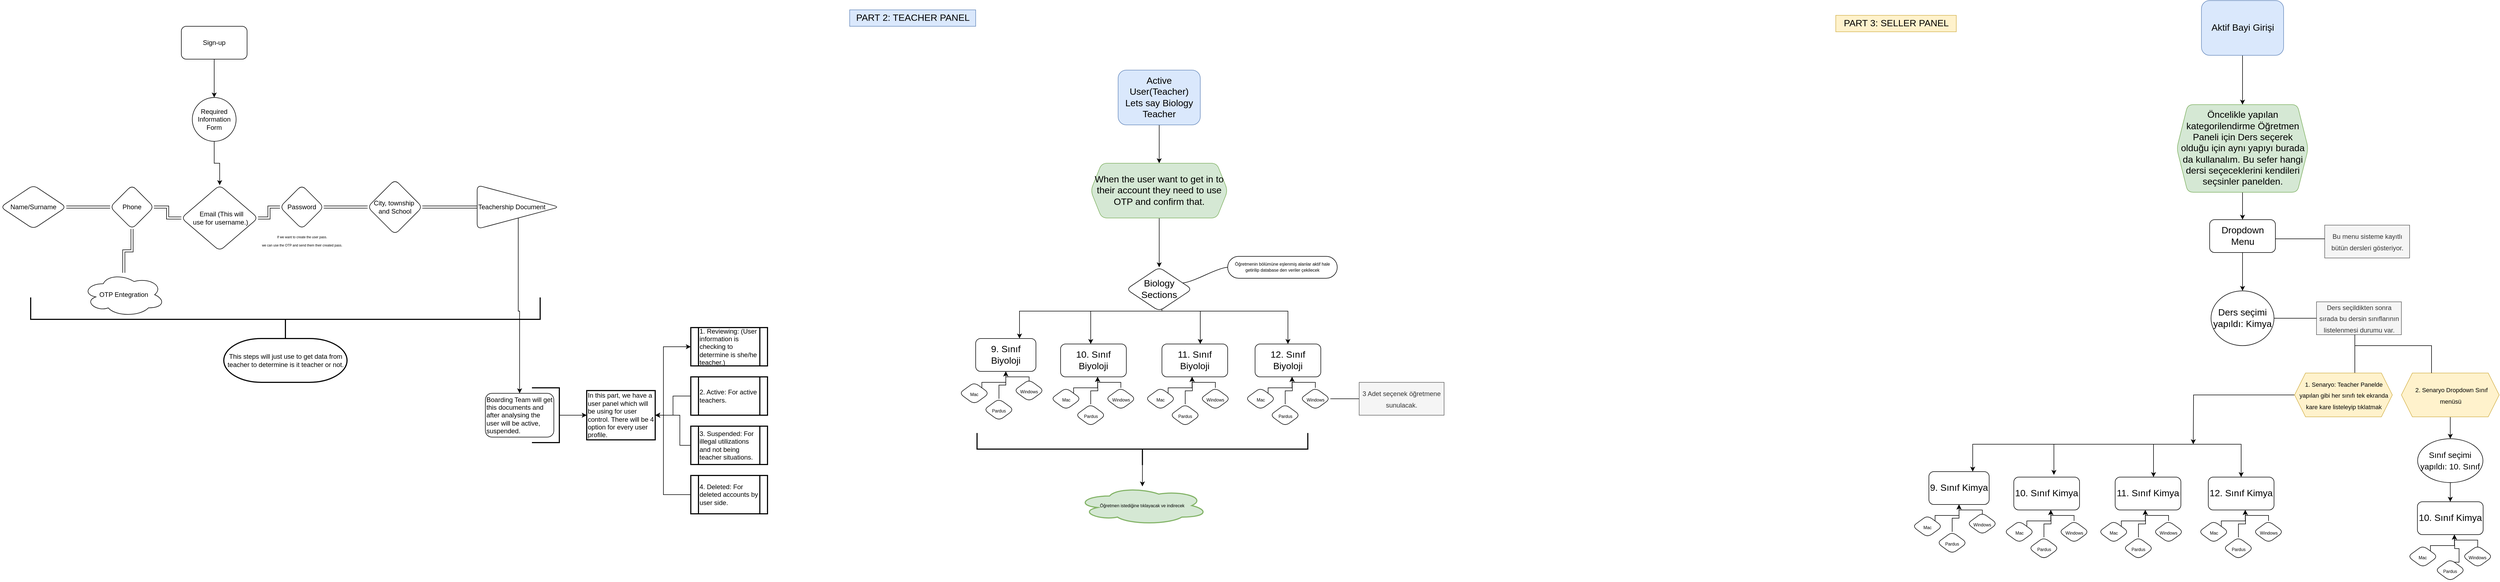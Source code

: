 <mxfile version="20.7.4" type="github">
  <diagram id="Ju4u09LskTiRAbeZ_m5J" name="Page-1">
    <mxGraphModel dx="1000" dy="515" grid="1" gridSize="10" guides="1" tooltips="1" connect="1" arrows="1" fold="1" page="1" pageScale="1" pageWidth="1700" pageHeight="1100" math="0" shadow="0">
      <root>
        <mxCell id="0" />
        <mxCell id="1" parent="0" />
        <mxCell id="zZKbL9tinufXiHi_ggS--6" value="" style="edgeStyle=orthogonalEdgeStyle;rounded=0;orthogonalLoop=1;jettySize=auto;html=1;" edge="1" parent="1" source="zZKbL9tinufXiHi_ggS--1" target="zZKbL9tinufXiHi_ggS--5">
          <mxGeometry relative="1" as="geometry" />
        </mxCell>
        <mxCell id="zZKbL9tinufXiHi_ggS--1" value="Sign-up" style="rounded=1;whiteSpace=wrap;html=1;" vertex="1" parent="1">
          <mxGeometry x="490" y="80" width="120" height="60" as="geometry" />
        </mxCell>
        <mxCell id="zZKbL9tinufXiHi_ggS--8" value="" style="edgeStyle=orthogonalEdgeStyle;rounded=0;orthogonalLoop=1;jettySize=auto;html=1;" edge="1" parent="1" source="zZKbL9tinufXiHi_ggS--5" target="zZKbL9tinufXiHi_ggS--7">
          <mxGeometry relative="1" as="geometry" />
        </mxCell>
        <mxCell id="zZKbL9tinufXiHi_ggS--5" value="Required Information Form" style="ellipse;whiteSpace=wrap;html=1;rounded=1;" vertex="1" parent="1">
          <mxGeometry x="510" y="210" width="80" height="80" as="geometry" />
        </mxCell>
        <mxCell id="zZKbL9tinufXiHi_ggS--10" value="" style="edgeStyle=orthogonalEdgeStyle;rounded=0;orthogonalLoop=1;jettySize=auto;html=1;strokeColor=default;shape=link;" edge="1" parent="1" source="zZKbL9tinufXiHi_ggS--7" target="zZKbL9tinufXiHi_ggS--9">
          <mxGeometry relative="1" as="geometry" />
        </mxCell>
        <mxCell id="zZKbL9tinufXiHi_ggS--13" value="" style="edgeStyle=orthogonalEdgeStyle;shape=link;rounded=0;orthogonalLoop=1;jettySize=auto;html=1;strokeColor=default;" edge="1" parent="1" source="zZKbL9tinufXiHi_ggS--7" target="zZKbL9tinufXiHi_ggS--12">
          <mxGeometry relative="1" as="geometry" />
        </mxCell>
        <mxCell id="zZKbL9tinufXiHi_ggS--7" value="&amp;nbsp; &amp;nbsp; &amp;nbsp; &amp;nbsp; &amp;nbsp;Email (This will&amp;nbsp; &amp;nbsp; &amp;nbsp; &amp;nbsp; &amp;nbsp;use for username.)" style="rhombus;whiteSpace=wrap;html=1;rounded=1;" vertex="1" parent="1">
          <mxGeometry x="490" y="370" width="140" height="120" as="geometry" />
        </mxCell>
        <mxCell id="zZKbL9tinufXiHi_ggS--17" value="" style="edgeStyle=orthogonalEdgeStyle;shape=link;rounded=0;orthogonalLoop=1;jettySize=auto;html=1;strokeColor=default;" edge="1" parent="1" source="zZKbL9tinufXiHi_ggS--9" target="zZKbL9tinufXiHi_ggS--16">
          <mxGeometry relative="1" as="geometry" />
        </mxCell>
        <mxCell id="zZKbL9tinufXiHi_ggS--19" value="" style="edgeStyle=orthogonalEdgeStyle;shape=link;rounded=0;orthogonalLoop=1;jettySize=auto;html=1;strokeColor=default;" edge="1" parent="1" source="zZKbL9tinufXiHi_ggS--9" target="zZKbL9tinufXiHi_ggS--18">
          <mxGeometry relative="1" as="geometry" />
        </mxCell>
        <mxCell id="zZKbL9tinufXiHi_ggS--9" value="Phone" style="rhombus;whiteSpace=wrap;html=1;rounded=1;" vertex="1" parent="1">
          <mxGeometry x="360" y="370" width="80" height="80" as="geometry" />
        </mxCell>
        <mxCell id="zZKbL9tinufXiHi_ggS--15" value="" style="edgeStyle=orthogonalEdgeStyle;shape=link;rounded=0;orthogonalLoop=1;jettySize=auto;html=1;strokeColor=default;" edge="1" parent="1" source="zZKbL9tinufXiHi_ggS--12" target="zZKbL9tinufXiHi_ggS--14">
          <mxGeometry relative="1" as="geometry" />
        </mxCell>
        <mxCell id="zZKbL9tinufXiHi_ggS--12" value="Password" style="rhombus;whiteSpace=wrap;html=1;rounded=1;" vertex="1" parent="1">
          <mxGeometry x="670" y="370" width="80" height="80" as="geometry" />
        </mxCell>
        <mxCell id="zZKbL9tinufXiHi_ggS--26" value="" style="edgeStyle=orthogonalEdgeStyle;shape=link;rounded=0;orthogonalLoop=1;jettySize=auto;html=1;strokeColor=default;fontSize=12;" edge="1" parent="1" source="zZKbL9tinufXiHi_ggS--14" target="zZKbL9tinufXiHi_ggS--25">
          <mxGeometry relative="1" as="geometry" />
        </mxCell>
        <mxCell id="zZKbL9tinufXiHi_ggS--14" value="City, township&amp;nbsp; and School" style="rhombus;whiteSpace=wrap;html=1;rounded=1;" vertex="1" parent="1">
          <mxGeometry x="830" y="360" width="100" height="100" as="geometry" />
        </mxCell>
        <mxCell id="zZKbL9tinufXiHi_ggS--16" value="Name/Surname" style="rhombus;whiteSpace=wrap;html=1;rounded=1;" vertex="1" parent="1">
          <mxGeometry x="160" y="370" width="120" height="80" as="geometry" />
        </mxCell>
        <mxCell id="zZKbL9tinufXiHi_ggS--18" value="OTP Entegration" style="ellipse;shape=cloud;whiteSpace=wrap;html=1;rounded=1;" vertex="1" parent="1">
          <mxGeometry x="310" y="530" width="150" height="80" as="geometry" />
        </mxCell>
        <mxCell id="zZKbL9tinufXiHi_ggS--20" value="&lt;font style=&quot;font-size: 6px;&quot;&gt;If we want to create the user pass. &lt;br&gt;we can use the OTP and send them their created pass.&lt;/font&gt;" style="text;html=1;align=center;verticalAlign=middle;resizable=0;points=[];autosize=1;strokeColor=none;fillColor=none;" vertex="1" parent="1">
          <mxGeometry x="625" y="450" width="170" height="40" as="geometry" />
        </mxCell>
        <mxCell id="zZKbL9tinufXiHi_ggS--23" value="" style="strokeWidth=2;html=1;shape=mxgraph.flowchart.annotation_2;align=left;labelPosition=right;pointerEvents=1;fontSize=6;rotation=-90;" vertex="1" parent="1">
          <mxGeometry x="640" y="150" width="80" height="930" as="geometry" />
        </mxCell>
        <mxCell id="zZKbL9tinufXiHi_ggS--24" value="&lt;font style=&quot;font-size: 12px;&quot;&gt;This steps will just use to get data from teacher to determine is it teacher or not.&lt;/font&gt;" style="strokeWidth=2;html=1;shape=mxgraph.flowchart.terminator;whiteSpace=wrap;fontSize=6;" vertex="1" parent="1">
          <mxGeometry x="567.5" y="650" width="225" height="80" as="geometry" />
        </mxCell>
        <mxCell id="zZKbL9tinufXiHi_ggS--28" value="" style="edgeStyle=orthogonalEdgeStyle;rounded=0;orthogonalLoop=1;jettySize=auto;html=1;strokeColor=default;fontSize=12;" edge="1" parent="1" source="zZKbL9tinufXiHi_ggS--25" target="zZKbL9tinufXiHi_ggS--27">
          <mxGeometry relative="1" as="geometry" />
        </mxCell>
        <mxCell id="zZKbL9tinufXiHi_ggS--25" value="Teachership Document" style="triangle;whiteSpace=wrap;html=1;rounded=1;align=left;" vertex="1" parent="1">
          <mxGeometry x="1030" y="370" width="150" height="80" as="geometry" />
        </mxCell>
        <mxCell id="zZKbL9tinufXiHi_ggS--27" value="Boarding Team will get this documents and after analysing the user will be active, suspended." style="whiteSpace=wrap;html=1;align=left;rounded=1;" vertex="1" parent="1">
          <mxGeometry x="1045" y="750" width="125" height="80" as="geometry" />
        </mxCell>
        <mxCell id="zZKbL9tinufXiHi_ggS--31" value="" style="edgeStyle=orthogonalEdgeStyle;rounded=0;orthogonalLoop=1;jettySize=auto;html=1;strokeColor=default;fontSize=12;" edge="1" parent="1" source="zZKbL9tinufXiHi_ggS--29" target="zZKbL9tinufXiHi_ggS--30">
          <mxGeometry relative="1" as="geometry" />
        </mxCell>
        <mxCell id="zZKbL9tinufXiHi_ggS--29" value="" style="strokeWidth=2;html=1;shape=mxgraph.flowchart.annotation_1;align=left;pointerEvents=1;fontSize=12;rotation=-180;" vertex="1" parent="1">
          <mxGeometry x="1130" y="740" width="50" height="100" as="geometry" />
        </mxCell>
        <mxCell id="zZKbL9tinufXiHi_ggS--35" value="" style="edgeStyle=orthogonalEdgeStyle;rounded=0;orthogonalLoop=1;jettySize=auto;html=1;strokeColor=default;fontSize=12;" edge="1" parent="1" source="zZKbL9tinufXiHi_ggS--30" target="zZKbL9tinufXiHi_ggS--34">
          <mxGeometry relative="1" as="geometry">
            <Array as="points">
              <mxPoint x="1370" y="790" />
            </Array>
          </mxGeometry>
        </mxCell>
        <mxCell id="zZKbL9tinufXiHi_ggS--30" value="In this part, we have a user panel which will be using for user control. There will be 4 option for every user profile.&amp;nbsp;" style="whiteSpace=wrap;html=1;align=left;strokeWidth=2;" vertex="1" parent="1">
          <mxGeometry x="1230" y="745" width="125" height="90" as="geometry" />
        </mxCell>
        <mxCell id="zZKbL9tinufXiHi_ggS--34" value="1. Reviewing: (User information is checking to determine is she/he teacher.)" style="shape=process;whiteSpace=wrap;html=1;backgroundOutline=1;align=left;strokeWidth=2;" vertex="1" parent="1">
          <mxGeometry x="1420" y="630" width="140" height="70" as="geometry" />
        </mxCell>
        <mxCell id="zZKbL9tinufXiHi_ggS--37" value="" style="edgeStyle=orthogonalEdgeStyle;rounded=0;orthogonalLoop=1;jettySize=auto;html=1;strokeColor=default;fontSize=12;" edge="1" parent="1" source="zZKbL9tinufXiHi_ggS--36" target="zZKbL9tinufXiHi_ggS--30">
          <mxGeometry relative="1" as="geometry" />
        </mxCell>
        <mxCell id="zZKbL9tinufXiHi_ggS--36" value="2. Active: For active teachers." style="shape=process;whiteSpace=wrap;html=1;backgroundOutline=1;align=left;strokeWidth=2;" vertex="1" parent="1">
          <mxGeometry x="1420" y="720" width="140" height="70" as="geometry" />
        </mxCell>
        <mxCell id="zZKbL9tinufXiHi_ggS--39" value="" style="edgeStyle=orthogonalEdgeStyle;rounded=0;orthogonalLoop=1;jettySize=auto;html=1;strokeColor=default;fontSize=12;" edge="1" parent="1" source="zZKbL9tinufXiHi_ggS--38" target="zZKbL9tinufXiHi_ggS--30">
          <mxGeometry relative="1" as="geometry">
            <Array as="points">
              <mxPoint x="1400" y="845" />
              <mxPoint x="1400" y="790" />
            </Array>
          </mxGeometry>
        </mxCell>
        <mxCell id="zZKbL9tinufXiHi_ggS--38" value="3. Suspended: For illegal utilizations&amp;nbsp; and not being teacher situations." style="shape=process;whiteSpace=wrap;html=1;backgroundOutline=1;align=left;strokeWidth=2;" vertex="1" parent="1">
          <mxGeometry x="1420" y="810" width="140" height="70" as="geometry" />
        </mxCell>
        <mxCell id="zZKbL9tinufXiHi_ggS--43" value="" style="edgeStyle=orthogonalEdgeStyle;rounded=0;orthogonalLoop=1;jettySize=auto;html=1;strokeColor=default;fontSize=12;" edge="1" parent="1" source="zZKbL9tinufXiHi_ggS--40" target="zZKbL9tinufXiHi_ggS--30">
          <mxGeometry relative="1" as="geometry">
            <Array as="points">
              <mxPoint x="1370" y="790" />
            </Array>
          </mxGeometry>
        </mxCell>
        <mxCell id="zZKbL9tinufXiHi_ggS--40" value="4. Deleted: For deleted accounts by user side." style="shape=process;whiteSpace=wrap;html=1;backgroundOutline=1;align=left;strokeWidth=2;" vertex="1" parent="1">
          <mxGeometry x="1420" y="900" width="140" height="70" as="geometry" />
        </mxCell>
        <mxCell id="zZKbL9tinufXiHi_ggS--44" value="&lt;font style=&quot;font-size: 17px;&quot;&gt;PART 2: TEACHER PANEL&lt;/font&gt;" style="text;html=1;align=center;verticalAlign=middle;resizable=0;points=[];autosize=1;strokeColor=#6c8ebf;fillColor=#dae8fc;fontSize=12;" vertex="1" parent="1">
          <mxGeometry x="1710" y="50" width="230" height="30" as="geometry" />
        </mxCell>
        <mxCell id="zZKbL9tinufXiHi_ggS--48" value="" style="edgeStyle=orthogonalEdgeStyle;rounded=0;orthogonalLoop=1;jettySize=auto;html=1;strokeColor=default;fontSize=17;" edge="1" parent="1" source="zZKbL9tinufXiHi_ggS--46" target="zZKbL9tinufXiHi_ggS--47">
          <mxGeometry relative="1" as="geometry" />
        </mxCell>
        <mxCell id="zZKbL9tinufXiHi_ggS--46" value="Active User(Teacher)&lt;br&gt;Lets say Biology Teacher" style="rounded=1;whiteSpace=wrap;html=1;fontSize=17;fillColor=#dae8fc;strokeColor=#6c8ebf;" vertex="1" parent="1">
          <mxGeometry x="2200" y="160" width="150" height="100" as="geometry" />
        </mxCell>
        <mxCell id="zZKbL9tinufXiHi_ggS--50" value="" style="edgeStyle=orthogonalEdgeStyle;rounded=0;orthogonalLoop=1;jettySize=auto;html=1;strokeColor=default;fontSize=17;" edge="1" parent="1" source="zZKbL9tinufXiHi_ggS--47" target="zZKbL9tinufXiHi_ggS--49">
          <mxGeometry relative="1" as="geometry" />
        </mxCell>
        <mxCell id="zZKbL9tinufXiHi_ggS--47" value="When the user want to get in to their account they need to use OTP and confirm that." style="shape=hexagon;perimeter=hexagonPerimeter2;whiteSpace=wrap;html=1;fixedSize=1;fontSize=17;rounded=1;fillColor=#d5e8d4;strokeColor=#82b366;" vertex="1" parent="1">
          <mxGeometry x="2150" y="330" width="250" height="100" as="geometry" />
        </mxCell>
        <mxCell id="zZKbL9tinufXiHi_ggS--56" value="" style="edgeStyle=orthogonalEdgeStyle;rounded=0;orthogonalLoop=1;jettySize=auto;html=1;strokeColor=default;fontSize=8;" edge="1" parent="1" source="zZKbL9tinufXiHi_ggS--49" target="zZKbL9tinufXiHi_ggS--55">
          <mxGeometry relative="1" as="geometry">
            <Array as="points">
              <mxPoint x="2020" y="600" />
            </Array>
          </mxGeometry>
        </mxCell>
        <mxCell id="zZKbL9tinufXiHi_ggS--61" value="" style="edgeStyle=orthogonalEdgeStyle;rounded=0;orthogonalLoop=1;jettySize=auto;html=1;strokeColor=default;fontSize=8;" edge="1" parent="1" target="zZKbL9tinufXiHi_ggS--59">
          <mxGeometry relative="1" as="geometry">
            <mxPoint x="2270" y="600" as="sourcePoint" />
            <Array as="points">
              <mxPoint x="2350" y="600" />
            </Array>
          </mxGeometry>
        </mxCell>
        <mxCell id="zZKbL9tinufXiHi_ggS--62" value="" style="edgeStyle=orthogonalEdgeStyle;rounded=0;orthogonalLoop=1;jettySize=auto;html=1;strokeColor=default;fontSize=8;entryX=0.5;entryY=0;entryDx=0;entryDy=0;" edge="1" parent="1" source="zZKbL9tinufXiHi_ggS--49" target="zZKbL9tinufXiHi_ggS--60">
          <mxGeometry relative="1" as="geometry">
            <mxPoint x="2334.577" y="573.615" as="sourcePoint" />
            <Array as="points">
              <mxPoint x="2510" y="600" />
            </Array>
          </mxGeometry>
        </mxCell>
        <mxCell id="zZKbL9tinufXiHi_ggS--63" style="edgeStyle=orthogonalEdgeStyle;rounded=0;orthogonalLoop=1;jettySize=auto;html=1;strokeColor=default;fontSize=8;" edge="1" parent="1" target="zZKbL9tinufXiHi_ggS--58">
          <mxGeometry relative="1" as="geometry">
            <mxPoint x="2255.03" y="573.353" as="sourcePoint" />
            <Array as="points">
              <mxPoint x="2280" y="573" />
              <mxPoint x="2280" y="600" />
              <mxPoint x="2150" y="600" />
            </Array>
          </mxGeometry>
        </mxCell>
        <mxCell id="zZKbL9tinufXiHi_ggS--49" value="Biology Sections" style="rhombus;whiteSpace=wrap;html=1;fontSize=17;rounded=1;" vertex="1" parent="1">
          <mxGeometry x="2215" y="520" width="120" height="80" as="geometry" />
        </mxCell>
        <mxCell id="zZKbL9tinufXiHi_ggS--51" value="&lt;p style=&quot;line-height: 130%; font-size: 8px;&quot;&gt;&lt;font style=&quot;font-size: 8px;&quot;&gt;Öğretmenin bölümüne eşlenmiş alanlar aktif hale getirilip database den veriler çekilecek&lt;/font&gt;&lt;/p&gt;" style="whiteSpace=wrap;html=1;rounded=1;arcSize=50;align=center;verticalAlign=middle;strokeWidth=1;autosize=1;spacing=4;treeFolding=1;treeMoving=1;newEdgeStyle={&quot;edgeStyle&quot;:&quot;entityRelationEdgeStyle&quot;,&quot;startArrow&quot;:&quot;none&quot;,&quot;endArrow&quot;:&quot;none&quot;,&quot;segment&quot;:10,&quot;curved&quot;:1,&quot;sourcePerimeterSpacing&quot;:0,&quot;targetPerimeterSpacing&quot;:0};fontSize=17;" vertex="1" parent="1">
          <mxGeometry x="2400" y="500" width="200" height="40" as="geometry" />
        </mxCell>
        <mxCell id="zZKbL9tinufXiHi_ggS--52" value="" style="edgeStyle=entityRelationEdgeStyle;startArrow=none;endArrow=none;segment=10;curved=1;sourcePerimeterSpacing=0;targetPerimeterSpacing=0;rounded=0;strokeColor=default;fontSize=17;exitX=0.855;exitY=0.356;exitDx=0;exitDy=0;exitPerimeter=0;" edge="1" target="zZKbL9tinufXiHi_ggS--51" parent="1" source="zZKbL9tinufXiHi_ggS--49">
          <mxGeometry relative="1" as="geometry">
            <mxPoint x="2320" y="547" as="sourcePoint" />
          </mxGeometry>
        </mxCell>
        <mxCell id="zZKbL9tinufXiHi_ggS--65" value="" style="edgeStyle=orthogonalEdgeStyle;rounded=0;orthogonalLoop=1;jettySize=auto;html=1;strokeColor=default;fontSize=8;entryX=0.5;entryY=1;entryDx=0;entryDy=0;exitX=1;exitY=0;exitDx=0;exitDy=0;" edge="1" parent="1" source="zZKbL9tinufXiHi_ggS--64" target="zZKbL9tinufXiHi_ggS--55">
          <mxGeometry relative="1" as="geometry">
            <Array as="points">
              <mxPoint x="1951" y="730" />
              <mxPoint x="1995" y="730" />
            </Array>
          </mxGeometry>
        </mxCell>
        <mxCell id="zZKbL9tinufXiHi_ggS--55" value="9. Sınıf Biyoloji" style="whiteSpace=wrap;html=1;fontSize=17;rounded=1;" vertex="1" parent="1">
          <mxGeometry x="1940" y="650" width="110" height="60" as="geometry" />
        </mxCell>
        <mxCell id="zZKbL9tinufXiHi_ggS--58" value="10. Sınıf Biyoloji" style="whiteSpace=wrap;html=1;fontSize=17;rounded=1;" vertex="1" parent="1">
          <mxGeometry x="2095" y="660" width="120" height="60" as="geometry" />
        </mxCell>
        <mxCell id="zZKbL9tinufXiHi_ggS--59" value="11. Sınıf Biyoloji" style="whiteSpace=wrap;html=1;fontSize=17;rounded=1;" vertex="1" parent="1">
          <mxGeometry x="2280" y="660" width="120" height="60" as="geometry" />
        </mxCell>
        <mxCell id="zZKbL9tinufXiHi_ggS--60" value="12. Sınıf Biyoloji" style="whiteSpace=wrap;html=1;fontSize=17;rounded=1;" vertex="1" parent="1">
          <mxGeometry x="2450" y="660" width="120" height="60" as="geometry" />
        </mxCell>
        <mxCell id="zZKbL9tinufXiHi_ggS--64" value="&lt;font style=&quot;font-size: 8px;&quot;&gt;Mac&lt;/font&gt;" style="rhombus;whiteSpace=wrap;html=1;fontSize=17;rounded=1;" vertex="1" parent="1">
          <mxGeometry x="1910" y="730" width="55" height="40" as="geometry" />
        </mxCell>
        <mxCell id="zZKbL9tinufXiHi_ggS--68" value="" style="edgeStyle=orthogonalEdgeStyle;rounded=0;orthogonalLoop=1;jettySize=auto;html=1;strokeColor=default;fontSize=8;" edge="1" parent="1" source="zZKbL9tinufXiHi_ggS--66" target="zZKbL9tinufXiHi_ggS--55">
          <mxGeometry relative="1" as="geometry" />
        </mxCell>
        <mxCell id="zZKbL9tinufXiHi_ggS--66" value="&lt;font style=&quot;font-size: 8px;&quot;&gt;Pardus&lt;/font&gt;" style="rhombus;whiteSpace=wrap;html=1;fontSize=17;rounded=1;" vertex="1" parent="1">
          <mxGeometry x="1955" y="760" width="55" height="40" as="geometry" />
        </mxCell>
        <mxCell id="zZKbL9tinufXiHi_ggS--70" value="" style="edgeStyle=orthogonalEdgeStyle;rounded=0;orthogonalLoop=1;jettySize=auto;html=1;strokeColor=default;fontSize=8;entryX=0.5;entryY=1;entryDx=0;entryDy=0;" edge="1" parent="1" target="zZKbL9tinufXiHi_ggS--55">
          <mxGeometry relative="1" as="geometry">
            <mxPoint x="2037.5" y="730.0" as="sourcePoint" />
            <Array as="points">
              <mxPoint x="2037" y="720" />
              <mxPoint x="1995" y="720" />
            </Array>
          </mxGeometry>
        </mxCell>
        <mxCell id="zZKbL9tinufXiHi_ggS--67" value="&lt;span style=&quot;font-size: 8px;&quot;&gt;Windows&lt;/span&gt;" style="rhombus;whiteSpace=wrap;html=1;fontSize=17;rounded=1;" vertex="1" parent="1">
          <mxGeometry x="2010" y="725" width="55" height="40" as="geometry" />
        </mxCell>
        <mxCell id="zZKbL9tinufXiHi_ggS--77" value="" style="edgeStyle=orthogonalEdgeStyle;rounded=0;orthogonalLoop=1;jettySize=auto;html=1;strokeColor=default;fontSize=8;entryX=0.5;entryY=1;entryDx=0;entryDy=0;exitX=1;exitY=0;exitDx=0;exitDy=0;" edge="1" parent="1" source="zZKbL9tinufXiHi_ggS--78">
          <mxGeometry relative="1" as="geometry">
            <mxPoint x="2162.5" y="720" as="targetPoint" />
            <Array as="points">
              <mxPoint x="2118.5" y="740" />
              <mxPoint x="2162.5" y="740" />
            </Array>
          </mxGeometry>
        </mxCell>
        <mxCell id="zZKbL9tinufXiHi_ggS--78" value="&lt;font style=&quot;font-size: 8px;&quot;&gt;Mac&lt;/font&gt;" style="rhombus;whiteSpace=wrap;html=1;fontSize=17;rounded=1;" vertex="1" parent="1">
          <mxGeometry x="2077.5" y="740" width="55" height="40" as="geometry" />
        </mxCell>
        <mxCell id="zZKbL9tinufXiHi_ggS--79" value="" style="edgeStyle=orthogonalEdgeStyle;rounded=0;orthogonalLoop=1;jettySize=auto;html=1;strokeColor=default;fontSize=8;" edge="1" parent="1" source="zZKbL9tinufXiHi_ggS--80">
          <mxGeometry relative="1" as="geometry">
            <mxPoint x="2162.5" y="720" as="targetPoint" />
          </mxGeometry>
        </mxCell>
        <mxCell id="zZKbL9tinufXiHi_ggS--80" value="&lt;font style=&quot;font-size: 8px;&quot;&gt;Pardus&lt;/font&gt;" style="rhombus;whiteSpace=wrap;html=1;fontSize=17;rounded=1;" vertex="1" parent="1">
          <mxGeometry x="2122.5" y="770" width="55" height="40" as="geometry" />
        </mxCell>
        <mxCell id="zZKbL9tinufXiHi_ggS--81" value="" style="edgeStyle=orthogonalEdgeStyle;rounded=0;orthogonalLoop=1;jettySize=auto;html=1;strokeColor=default;fontSize=8;entryX=0.5;entryY=1;entryDx=0;entryDy=0;" edge="1" parent="1" source="zZKbL9tinufXiHi_ggS--82">
          <mxGeometry relative="1" as="geometry">
            <mxPoint x="2162.5" y="720" as="targetPoint" />
            <Array as="points">
              <mxPoint x="2204.5" y="730" />
              <mxPoint x="2162.5" y="730" />
            </Array>
          </mxGeometry>
        </mxCell>
        <mxCell id="zZKbL9tinufXiHi_ggS--82" value="&lt;span style=&quot;font-size: 8px;&quot;&gt;Windows&lt;/span&gt;" style="rhombus;whiteSpace=wrap;html=1;fontSize=17;rounded=1;" vertex="1" parent="1">
          <mxGeometry x="2177.5" y="740" width="55" height="40" as="geometry" />
        </mxCell>
        <mxCell id="zZKbL9tinufXiHi_ggS--83" value="" style="edgeStyle=orthogonalEdgeStyle;rounded=0;orthogonalLoop=1;jettySize=auto;html=1;strokeColor=default;fontSize=8;entryX=0.5;entryY=1;entryDx=0;entryDy=0;exitX=1;exitY=0;exitDx=0;exitDy=0;" edge="1" parent="1" source="zZKbL9tinufXiHi_ggS--84">
          <mxGeometry relative="1" as="geometry">
            <mxPoint x="2335.0" y="720" as="targetPoint" />
            <Array as="points">
              <mxPoint x="2291" y="740" />
              <mxPoint x="2335" y="740" />
            </Array>
          </mxGeometry>
        </mxCell>
        <mxCell id="zZKbL9tinufXiHi_ggS--84" value="&lt;font style=&quot;font-size: 8px;&quot;&gt;Mac&lt;/font&gt;" style="rhombus;whiteSpace=wrap;html=1;fontSize=17;rounded=1;" vertex="1" parent="1">
          <mxGeometry x="2250" y="740" width="55" height="40" as="geometry" />
        </mxCell>
        <mxCell id="zZKbL9tinufXiHi_ggS--85" value="" style="edgeStyle=orthogonalEdgeStyle;rounded=0;orthogonalLoop=1;jettySize=auto;html=1;strokeColor=default;fontSize=8;" edge="1" parent="1" source="zZKbL9tinufXiHi_ggS--86">
          <mxGeometry relative="1" as="geometry">
            <mxPoint x="2335.0" y="720" as="targetPoint" />
          </mxGeometry>
        </mxCell>
        <mxCell id="zZKbL9tinufXiHi_ggS--86" value="&lt;font style=&quot;font-size: 8px;&quot;&gt;Pardus&lt;/font&gt;" style="rhombus;whiteSpace=wrap;html=1;fontSize=17;rounded=1;" vertex="1" parent="1">
          <mxGeometry x="2295" y="770" width="55" height="40" as="geometry" />
        </mxCell>
        <mxCell id="zZKbL9tinufXiHi_ggS--87" value="" style="edgeStyle=orthogonalEdgeStyle;rounded=0;orthogonalLoop=1;jettySize=auto;html=1;strokeColor=default;fontSize=8;entryX=0.5;entryY=1;entryDx=0;entryDy=0;" edge="1" parent="1" source="zZKbL9tinufXiHi_ggS--88">
          <mxGeometry relative="1" as="geometry">
            <mxPoint x="2335.0" y="720" as="targetPoint" />
            <Array as="points">
              <mxPoint x="2377" y="730" />
              <mxPoint x="2335" y="730" />
            </Array>
          </mxGeometry>
        </mxCell>
        <mxCell id="zZKbL9tinufXiHi_ggS--88" value="&lt;span style=&quot;font-size: 8px;&quot;&gt;Windows&lt;/span&gt;" style="rhombus;whiteSpace=wrap;html=1;fontSize=17;rounded=1;" vertex="1" parent="1">
          <mxGeometry x="2350" y="740" width="55" height="40" as="geometry" />
        </mxCell>
        <mxCell id="zZKbL9tinufXiHi_ggS--89" value="" style="edgeStyle=orthogonalEdgeStyle;rounded=0;orthogonalLoop=1;jettySize=auto;html=1;strokeColor=default;fontSize=8;entryX=0.5;entryY=1;entryDx=0;entryDy=0;exitX=1;exitY=0;exitDx=0;exitDy=0;" edge="1" parent="1" source="zZKbL9tinufXiHi_ggS--90">
          <mxGeometry relative="1" as="geometry">
            <mxPoint x="2517.5" y="720" as="targetPoint" />
            <Array as="points">
              <mxPoint x="2473.5" y="740" />
              <mxPoint x="2517.5" y="740" />
            </Array>
          </mxGeometry>
        </mxCell>
        <mxCell id="zZKbL9tinufXiHi_ggS--90" value="&lt;font style=&quot;font-size: 8px;&quot;&gt;Mac&lt;/font&gt;" style="rhombus;whiteSpace=wrap;html=1;fontSize=17;rounded=1;" vertex="1" parent="1">
          <mxGeometry x="2432.5" y="740" width="55" height="40" as="geometry" />
        </mxCell>
        <mxCell id="zZKbL9tinufXiHi_ggS--91" value="" style="edgeStyle=orthogonalEdgeStyle;rounded=0;orthogonalLoop=1;jettySize=auto;html=1;strokeColor=default;fontSize=8;" edge="1" parent="1" source="zZKbL9tinufXiHi_ggS--92">
          <mxGeometry relative="1" as="geometry">
            <mxPoint x="2517.5" y="720" as="targetPoint" />
          </mxGeometry>
        </mxCell>
        <mxCell id="zZKbL9tinufXiHi_ggS--92" value="&lt;font style=&quot;font-size: 8px;&quot;&gt;Pardus&lt;/font&gt;" style="rhombus;whiteSpace=wrap;html=1;fontSize=17;rounded=1;" vertex="1" parent="1">
          <mxGeometry x="2477.5" y="770" width="55" height="40" as="geometry" />
        </mxCell>
        <mxCell id="zZKbL9tinufXiHi_ggS--93" value="" style="edgeStyle=orthogonalEdgeStyle;rounded=0;orthogonalLoop=1;jettySize=auto;html=1;strokeColor=default;fontSize=8;entryX=0.5;entryY=1;entryDx=0;entryDy=0;" edge="1" parent="1" source="zZKbL9tinufXiHi_ggS--94">
          <mxGeometry relative="1" as="geometry">
            <mxPoint x="2517.5" y="720" as="targetPoint" />
            <Array as="points">
              <mxPoint x="2559.5" y="730" />
              <mxPoint x="2517.5" y="730" />
            </Array>
          </mxGeometry>
        </mxCell>
        <mxCell id="zZKbL9tinufXiHi_ggS--94" value="&lt;span style=&quot;font-size: 8px;&quot;&gt;Windows&lt;/span&gt;" style="rhombus;whiteSpace=wrap;html=1;fontSize=17;rounded=1;" vertex="1" parent="1">
          <mxGeometry x="2532.5" y="740" width="55" height="40" as="geometry" />
        </mxCell>
        <mxCell id="zZKbL9tinufXiHi_ggS--97" value="" style="edgeStyle=orthogonalEdgeStyle;rounded=0;orthogonalLoop=1;jettySize=auto;html=1;strokeColor=default;fontSize=8;" edge="1" parent="1" source="zZKbL9tinufXiHi_ggS--95" target="zZKbL9tinufXiHi_ggS--96">
          <mxGeometry relative="1" as="geometry" />
        </mxCell>
        <mxCell id="zZKbL9tinufXiHi_ggS--95" value="" style="strokeWidth=2;html=1;shape=mxgraph.flowchart.annotation_2;align=left;labelPosition=right;pointerEvents=1;fontSize=8;rotation=-90;" vertex="1" parent="1">
          <mxGeometry x="2215" y="550" width="58.75" height="603.75" as="geometry" />
        </mxCell>
        <mxCell id="zZKbL9tinufXiHi_ggS--96" value="Öğretmen istediğine tıklayacak ve indirecek" style="ellipse;shape=cloud;whiteSpace=wrap;html=1;fontSize=8;align=center;strokeWidth=2;fillColor=#d5e8d4;strokeColor=#82b366;" vertex="1" parent="1">
          <mxGeometry x="2124.37" y="920.01" width="240.01" height="69.99" as="geometry" />
        </mxCell>
        <mxCell id="zZKbL9tinufXiHi_ggS--98" value="&lt;span style=&quot;font-size: 17px;&quot;&gt;PART 3: SELLER PANEL&lt;/span&gt;" style="text;html=1;align=center;verticalAlign=middle;resizable=0;points=[];autosize=1;strokeColor=#d6b656;fillColor=#fff2cc;fontSize=8;" vertex="1" parent="1">
          <mxGeometry x="3510" y="60" width="220" height="30" as="geometry" />
        </mxCell>
        <mxCell id="zZKbL9tinufXiHi_ggS--106" value="" style="edgeStyle=orthogonalEdgeStyle;rounded=0;orthogonalLoop=1;jettySize=auto;html=1;strokeColor=default;fontSize=17;" edge="1" parent="1" source="zZKbL9tinufXiHi_ggS--99" target="zZKbL9tinufXiHi_ggS--105">
          <mxGeometry relative="1" as="geometry" />
        </mxCell>
        <mxCell id="zZKbL9tinufXiHi_ggS--99" value="Aktif Bayi Girişi" style="rounded=1;whiteSpace=wrap;html=1;fontSize=17;fillColor=#dae8fc;strokeColor=#6c8ebf;" vertex="1" parent="1">
          <mxGeometry x="4177.5" y="33" width="150" height="100" as="geometry" />
        </mxCell>
        <mxCell id="zZKbL9tinufXiHi_ggS--111" value="" style="edgeStyle=orthogonalEdgeStyle;rounded=0;orthogonalLoop=1;jettySize=auto;html=1;strokeColor=default;fontSize=17;" edge="1" parent="1" source="zZKbL9tinufXiHi_ggS--105" target="zZKbL9tinufXiHi_ggS--109">
          <mxGeometry relative="1" as="geometry" />
        </mxCell>
        <mxCell id="zZKbL9tinufXiHi_ggS--105" value="Öncelikle yapılan kategorilendirme Öğretmen Paneli için Ders seçerek olduğu için aynı yapıyı burada da kullanalım. Bu sefer hangi dersi seçeceklerini kendileri seçsinler panelden." style="shape=hexagon;perimeter=hexagonPerimeter2;whiteSpace=wrap;html=1;fixedSize=1;fontSize=17;rounded=1;fillColor=#d5e8d4;strokeColor=#82b366;" vertex="1" parent="1">
          <mxGeometry x="4132.5" y="223" width="240" height="160" as="geometry" />
        </mxCell>
        <mxCell id="zZKbL9tinufXiHi_ggS--115" value="" style="edgeStyle=orthogonalEdgeStyle;rounded=0;orthogonalLoop=1;jettySize=auto;html=1;strokeColor=default;fontSize=12;" edge="1" parent="1" source="zZKbL9tinufXiHi_ggS--109" target="zZKbL9tinufXiHi_ggS--114">
          <mxGeometry relative="1" as="geometry" />
        </mxCell>
        <mxCell id="zZKbL9tinufXiHi_ggS--109" value="Dropdown Menu" style="whiteSpace=wrap;html=1;fontSize=17;rounded=1;" vertex="1" parent="1">
          <mxGeometry x="4192.5" y="433" width="120" height="60" as="geometry" />
        </mxCell>
        <mxCell id="zZKbL9tinufXiHi_ggS--112" value="&lt;font style=&quot;font-size: 12px;&quot;&gt;Bu menu sisteme kayıtlı bütün dersleri gösteriyor.&lt;/font&gt;" style="whiteSpace=wrap;html=1;align=center;verticalAlign=middle;treeFolding=1;treeMoving=1;newEdgeStyle={&quot;edgeStyle&quot;:&quot;elbowEdgeStyle&quot;,&quot;startArrow&quot;:&quot;none&quot;,&quot;endArrow&quot;:&quot;none&quot;};fontSize=17;fillColor=#f5f5f5;fontColor=#333333;strokeColor=#666666;" vertex="1" parent="1">
          <mxGeometry x="4402.5" y="443" width="155" height="60" as="geometry" />
        </mxCell>
        <mxCell id="zZKbL9tinufXiHi_ggS--113" value="" style="edgeStyle=elbowEdgeStyle;elbow=vertical;sourcePerimeterSpacing=0;targetPerimeterSpacing=0;startArrow=none;endArrow=none;rounded=0;curved=0;strokeColor=default;fontSize=17;" edge="1" target="zZKbL9tinufXiHi_ggS--112" parent="1" source="zZKbL9tinufXiHi_ggS--109">
          <mxGeometry relative="1" as="geometry">
            <mxPoint x="4347.5" y="452.741" as="sourcePoint" />
          </mxGeometry>
        </mxCell>
        <mxCell id="zZKbL9tinufXiHi_ggS--114" value="Ders seçimi yapıldı: Kimya" style="ellipse;whiteSpace=wrap;html=1;fontSize=17;rounded=1;" vertex="1" parent="1">
          <mxGeometry x="4195" y="563" width="115" height="100" as="geometry" />
        </mxCell>
        <mxCell id="zZKbL9tinufXiHi_ggS--119" value="" style="edgeStyle=elbowEdgeStyle;rounded=0;orthogonalLoop=1;jettySize=auto;html=1;elbow=vertical;startArrow=none;endArrow=none;strokeColor=default;fontSize=12;" edge="1" parent="1" source="zZKbL9tinufXiHi_ggS--116" target="zZKbL9tinufXiHi_ggS--118">
          <mxGeometry x="-0.143" y="-30" relative="1" as="geometry">
            <Array as="points">
              <mxPoint x="4457.5" y="663" />
            </Array>
            <mxPoint as="offset" />
          </mxGeometry>
        </mxCell>
        <mxCell id="zZKbL9tinufXiHi_ggS--116" value="&lt;span style=&quot;font-size: 12px;&quot;&gt;Ders seçildikten sonra sırada bu dersin sınıflarının listelenmesi durumu var.&lt;/span&gt;" style="whiteSpace=wrap;html=1;align=center;verticalAlign=middle;treeFolding=1;treeMoving=1;newEdgeStyle={&quot;edgeStyle&quot;:&quot;elbowEdgeStyle&quot;,&quot;startArrow&quot;:&quot;none&quot;,&quot;endArrow&quot;:&quot;none&quot;};fontSize=17;fillColor=#f5f5f5;fontColor=#333333;strokeColor=#666666;" vertex="1" parent="1">
          <mxGeometry x="4387.5" y="583" width="155" height="60" as="geometry" />
        </mxCell>
        <mxCell id="zZKbL9tinufXiHi_ggS--117" value="" style="edgeStyle=elbowEdgeStyle;elbow=vertical;sourcePerimeterSpacing=0;targetPerimeterSpacing=0;startArrow=none;endArrow=none;rounded=0;curved=0;strokeColor=default;fontSize=17;" edge="1" parent="1">
          <mxGeometry relative="1" as="geometry">
            <mxPoint x="4310" y="613" as="sourcePoint" />
            <mxPoint x="4387.5" y="613" as="targetPoint" />
          </mxGeometry>
        </mxCell>
        <mxCell id="zZKbL9tinufXiHi_ggS--123" value="" style="edgeStyle=orthogonalEdgeStyle;rounded=0;orthogonalLoop=1;jettySize=auto;html=1;strokeColor=default;fontSize=11;" edge="1" parent="1" source="zZKbL9tinufXiHi_ggS--118">
          <mxGeometry relative="1" as="geometry">
            <mxPoint x="4162.591" y="843" as="targetPoint" />
          </mxGeometry>
        </mxCell>
        <mxCell id="zZKbL9tinufXiHi_ggS--118" value="&lt;font style=&quot;font-size: 11px;&quot;&gt;1. Senaryo: Teacher Panelde yapılan gibi her sınıfı tek ekranda kare kare listeleyip tıklatmak&lt;/font&gt;" style="shape=hexagon;perimeter=hexagonPerimeter2;whiteSpace=wrap;html=1;fixedSize=1;fontSize=17;fillColor=#fff2cc;strokeColor=#d6b656;" vertex="1" parent="1">
          <mxGeometry x="4347.5" y="713" width="178.5" height="80" as="geometry" />
        </mxCell>
        <mxCell id="zZKbL9tinufXiHi_ggS--157" value="" style="edgeStyle=orthogonalEdgeStyle;rounded=0;orthogonalLoop=1;jettySize=auto;html=1;strokeColor=default;fontSize=11;" edge="1" parent="1" source="zZKbL9tinufXiHi_ggS--120" target="zZKbL9tinufXiHi_ggS--156">
          <mxGeometry relative="1" as="geometry" />
        </mxCell>
        <mxCell id="zZKbL9tinufXiHi_ggS--120" value="&lt;font style=&quot;font-size: 11px;&quot;&gt;&amp;nbsp; 2. Senaryo Dropdown Sınıf&amp;nbsp; menüsü&lt;/font&gt;" style="shape=hexagon;perimeter=hexagonPerimeter2;whiteSpace=wrap;html=1;fixedSize=1;fontSize=17;fillColor=#fff2cc;strokeColor=#d6b656;" vertex="1" parent="1">
          <mxGeometry x="4542.5" y="713" width="178.5" height="80" as="geometry" />
        </mxCell>
        <mxCell id="zZKbL9tinufXiHi_ggS--121" value="" style="edgeStyle=elbowEdgeStyle;rounded=0;orthogonalLoop=1;jettySize=auto;html=1;elbow=vertical;startArrow=none;endArrow=none;strokeColor=default;fontSize=12;" edge="1" parent="1">
          <mxGeometry x="-0.143" y="-30" relative="1" as="geometry">
            <mxPoint x="4457.5" y="643" as="sourcePoint" />
            <mxPoint x="4597.5" y="713" as="targetPoint" />
            <Array as="points">
              <mxPoint x="4597.5" y="663" />
            </Array>
            <mxPoint as="offset" />
          </mxGeometry>
        </mxCell>
        <mxCell id="zZKbL9tinufXiHi_ggS--124" value="" style="edgeStyle=orthogonalEdgeStyle;rounded=0;orthogonalLoop=1;jettySize=auto;html=1;strokeColor=default;fontSize=8;" edge="1" parent="1" target="zZKbL9tinufXiHi_ggS--128">
          <mxGeometry relative="1" as="geometry">
            <mxPoint x="4015" y="843" as="sourcePoint" />
            <Array as="points">
              <mxPoint x="3760" y="843" />
            </Array>
          </mxGeometry>
        </mxCell>
        <mxCell id="zZKbL9tinufXiHi_ggS--125" value="" style="edgeStyle=orthogonalEdgeStyle;rounded=0;orthogonalLoop=1;jettySize=auto;html=1;strokeColor=default;fontSize=8;" edge="1" parent="1" target="zZKbL9tinufXiHi_ggS--130">
          <mxGeometry relative="1" as="geometry">
            <mxPoint x="4010" y="843" as="sourcePoint" />
            <Array as="points">
              <mxPoint x="4090" y="843" />
            </Array>
          </mxGeometry>
        </mxCell>
        <mxCell id="zZKbL9tinufXiHi_ggS--126" value="" style="edgeStyle=orthogonalEdgeStyle;rounded=0;orthogonalLoop=1;jettySize=auto;html=1;strokeColor=default;fontSize=8;entryX=0.5;entryY=0;entryDx=0;entryDy=0;" edge="1" parent="1" target="zZKbL9tinufXiHi_ggS--131">
          <mxGeometry relative="1" as="geometry">
            <mxPoint x="4015" y="843" as="sourcePoint" />
            <Array as="points">
              <mxPoint x="4250" y="843" />
            </Array>
          </mxGeometry>
        </mxCell>
        <mxCell id="zZKbL9tinufXiHi_ggS--127" value="" style="edgeStyle=orthogonalEdgeStyle;rounded=0;orthogonalLoop=1;jettySize=auto;html=1;strokeColor=default;fontSize=8;entryX=0.5;entryY=1;entryDx=0;entryDy=0;exitX=1;exitY=0;exitDx=0;exitDy=0;" edge="1" parent="1" source="zZKbL9tinufXiHi_ggS--132" target="zZKbL9tinufXiHi_ggS--128">
          <mxGeometry relative="1" as="geometry">
            <Array as="points">
              <mxPoint x="3691" y="973" />
              <mxPoint x="3735" y="973" />
            </Array>
          </mxGeometry>
        </mxCell>
        <mxCell id="zZKbL9tinufXiHi_ggS--128" value="9. Sınıf Kimya" style="whiteSpace=wrap;html=1;fontSize=17;rounded=1;" vertex="1" parent="1">
          <mxGeometry x="3680" y="893" width="110" height="60" as="geometry" />
        </mxCell>
        <mxCell id="zZKbL9tinufXiHi_ggS--129" value="10. Sınıf Kimya" style="whiteSpace=wrap;html=1;fontSize=17;rounded=1;" vertex="1" parent="1">
          <mxGeometry x="3835" y="903" width="120" height="60" as="geometry" />
        </mxCell>
        <mxCell id="zZKbL9tinufXiHi_ggS--130" value="11. Sınıf Kimya" style="whiteSpace=wrap;html=1;fontSize=17;rounded=1;" vertex="1" parent="1">
          <mxGeometry x="4020" y="903" width="120" height="60" as="geometry" />
        </mxCell>
        <mxCell id="zZKbL9tinufXiHi_ggS--131" value="12. Sınıf Kimya" style="whiteSpace=wrap;html=1;fontSize=17;rounded=1;" vertex="1" parent="1">
          <mxGeometry x="4190" y="903" width="120" height="60" as="geometry" />
        </mxCell>
        <mxCell id="zZKbL9tinufXiHi_ggS--132" value="&lt;font style=&quot;font-size: 8px;&quot;&gt;Mac&lt;/font&gt;" style="rhombus;whiteSpace=wrap;html=1;fontSize=17;rounded=1;" vertex="1" parent="1">
          <mxGeometry x="3650" y="973" width="55" height="40" as="geometry" />
        </mxCell>
        <mxCell id="zZKbL9tinufXiHi_ggS--133" value="" style="edgeStyle=orthogonalEdgeStyle;rounded=0;orthogonalLoop=1;jettySize=auto;html=1;strokeColor=default;fontSize=8;" edge="1" parent="1" source="zZKbL9tinufXiHi_ggS--134" target="zZKbL9tinufXiHi_ggS--128">
          <mxGeometry relative="1" as="geometry" />
        </mxCell>
        <mxCell id="zZKbL9tinufXiHi_ggS--134" value="&lt;font style=&quot;font-size: 8px;&quot;&gt;Pardus&lt;/font&gt;" style="rhombus;whiteSpace=wrap;html=1;fontSize=17;rounded=1;" vertex="1" parent="1">
          <mxGeometry x="3695" y="1003" width="55" height="40" as="geometry" />
        </mxCell>
        <mxCell id="zZKbL9tinufXiHi_ggS--135" value="" style="edgeStyle=orthogonalEdgeStyle;rounded=0;orthogonalLoop=1;jettySize=auto;html=1;strokeColor=default;fontSize=8;entryX=0.5;entryY=1;entryDx=0;entryDy=0;" edge="1" parent="1" target="zZKbL9tinufXiHi_ggS--128">
          <mxGeometry relative="1" as="geometry">
            <mxPoint x="3777.5" y="973.0" as="sourcePoint" />
            <Array as="points">
              <mxPoint x="3777" y="963" />
              <mxPoint x="3735" y="963" />
            </Array>
          </mxGeometry>
        </mxCell>
        <mxCell id="zZKbL9tinufXiHi_ggS--136" value="&lt;span style=&quot;font-size: 8px;&quot;&gt;Windows&lt;/span&gt;" style="rhombus;whiteSpace=wrap;html=1;fontSize=17;rounded=1;" vertex="1" parent="1">
          <mxGeometry x="3750" y="968" width="55" height="40" as="geometry" />
        </mxCell>
        <mxCell id="zZKbL9tinufXiHi_ggS--137" value="" style="edgeStyle=orthogonalEdgeStyle;rounded=0;orthogonalLoop=1;jettySize=auto;html=1;strokeColor=default;fontSize=8;entryX=0.5;entryY=1;entryDx=0;entryDy=0;exitX=1;exitY=0;exitDx=0;exitDy=0;" edge="1" parent="1" source="zZKbL9tinufXiHi_ggS--138">
          <mxGeometry relative="1" as="geometry">
            <mxPoint x="3902.5" y="963" as="targetPoint" />
            <Array as="points">
              <mxPoint x="3858.5" y="983" />
              <mxPoint x="3902.5" y="983" />
            </Array>
          </mxGeometry>
        </mxCell>
        <mxCell id="zZKbL9tinufXiHi_ggS--138" value="&lt;font style=&quot;font-size: 8px;&quot;&gt;Mac&lt;/font&gt;" style="rhombus;whiteSpace=wrap;html=1;fontSize=17;rounded=1;" vertex="1" parent="1">
          <mxGeometry x="3817.5" y="983" width="55" height="40" as="geometry" />
        </mxCell>
        <mxCell id="zZKbL9tinufXiHi_ggS--139" value="" style="edgeStyle=orthogonalEdgeStyle;rounded=0;orthogonalLoop=1;jettySize=auto;html=1;strokeColor=default;fontSize=8;" edge="1" parent="1" source="zZKbL9tinufXiHi_ggS--140">
          <mxGeometry relative="1" as="geometry">
            <mxPoint x="3902.5" y="963" as="targetPoint" />
          </mxGeometry>
        </mxCell>
        <mxCell id="zZKbL9tinufXiHi_ggS--140" value="&lt;font style=&quot;font-size: 8px;&quot;&gt;Pardus&lt;/font&gt;" style="rhombus;whiteSpace=wrap;html=1;fontSize=17;rounded=1;" vertex="1" parent="1">
          <mxGeometry x="3862.5" y="1013" width="55" height="40" as="geometry" />
        </mxCell>
        <mxCell id="zZKbL9tinufXiHi_ggS--141" value="" style="edgeStyle=orthogonalEdgeStyle;rounded=0;orthogonalLoop=1;jettySize=auto;html=1;strokeColor=default;fontSize=8;entryX=0.5;entryY=1;entryDx=0;entryDy=0;" edge="1" parent="1" source="zZKbL9tinufXiHi_ggS--142">
          <mxGeometry relative="1" as="geometry">
            <mxPoint x="3902.5" y="963" as="targetPoint" />
            <Array as="points">
              <mxPoint x="3944.5" y="973" />
              <mxPoint x="3902.5" y="973" />
            </Array>
          </mxGeometry>
        </mxCell>
        <mxCell id="zZKbL9tinufXiHi_ggS--142" value="&lt;span style=&quot;font-size: 8px;&quot;&gt;Windows&lt;/span&gt;" style="rhombus;whiteSpace=wrap;html=1;fontSize=17;rounded=1;" vertex="1" parent="1">
          <mxGeometry x="3917.5" y="983" width="55" height="40" as="geometry" />
        </mxCell>
        <mxCell id="zZKbL9tinufXiHi_ggS--143" value="" style="edgeStyle=orthogonalEdgeStyle;rounded=0;orthogonalLoop=1;jettySize=auto;html=1;strokeColor=default;fontSize=8;entryX=0.5;entryY=1;entryDx=0;entryDy=0;exitX=1;exitY=0;exitDx=0;exitDy=0;" edge="1" parent="1" source="zZKbL9tinufXiHi_ggS--144">
          <mxGeometry relative="1" as="geometry">
            <mxPoint x="4075" y="963" as="targetPoint" />
            <Array as="points">
              <mxPoint x="4031" y="983" />
              <mxPoint x="4075" y="983" />
            </Array>
          </mxGeometry>
        </mxCell>
        <mxCell id="zZKbL9tinufXiHi_ggS--144" value="&lt;font style=&quot;font-size: 8px;&quot;&gt;Mac&lt;/font&gt;" style="rhombus;whiteSpace=wrap;html=1;fontSize=17;rounded=1;" vertex="1" parent="1">
          <mxGeometry x="3990" y="983" width="55" height="40" as="geometry" />
        </mxCell>
        <mxCell id="zZKbL9tinufXiHi_ggS--145" value="" style="edgeStyle=orthogonalEdgeStyle;rounded=0;orthogonalLoop=1;jettySize=auto;html=1;strokeColor=default;fontSize=8;" edge="1" parent="1" source="zZKbL9tinufXiHi_ggS--146">
          <mxGeometry relative="1" as="geometry">
            <mxPoint x="4075" y="963" as="targetPoint" />
          </mxGeometry>
        </mxCell>
        <mxCell id="zZKbL9tinufXiHi_ggS--146" value="&lt;font style=&quot;font-size: 8px;&quot;&gt;Pardus&lt;/font&gt;" style="rhombus;whiteSpace=wrap;html=1;fontSize=17;rounded=1;" vertex="1" parent="1">
          <mxGeometry x="4035" y="1013" width="55" height="40" as="geometry" />
        </mxCell>
        <mxCell id="zZKbL9tinufXiHi_ggS--147" value="" style="edgeStyle=orthogonalEdgeStyle;rounded=0;orthogonalLoop=1;jettySize=auto;html=1;strokeColor=default;fontSize=8;entryX=0.5;entryY=1;entryDx=0;entryDy=0;" edge="1" parent="1" source="zZKbL9tinufXiHi_ggS--148">
          <mxGeometry relative="1" as="geometry">
            <mxPoint x="4075" y="963" as="targetPoint" />
            <Array as="points">
              <mxPoint x="4117" y="973" />
              <mxPoint x="4075" y="973" />
            </Array>
          </mxGeometry>
        </mxCell>
        <mxCell id="zZKbL9tinufXiHi_ggS--148" value="&lt;span style=&quot;font-size: 8px;&quot;&gt;Windows&lt;/span&gt;" style="rhombus;whiteSpace=wrap;html=1;fontSize=17;rounded=1;" vertex="1" parent="1">
          <mxGeometry x="4090" y="983" width="55" height="40" as="geometry" />
        </mxCell>
        <mxCell id="zZKbL9tinufXiHi_ggS--149" value="" style="edgeStyle=orthogonalEdgeStyle;rounded=0;orthogonalLoop=1;jettySize=auto;html=1;strokeColor=default;fontSize=8;entryX=0.5;entryY=1;entryDx=0;entryDy=0;exitX=1;exitY=0;exitDx=0;exitDy=0;" edge="1" parent="1" source="zZKbL9tinufXiHi_ggS--150">
          <mxGeometry relative="1" as="geometry">
            <mxPoint x="4257.5" y="963" as="targetPoint" />
            <Array as="points">
              <mxPoint x="4213.5" y="983" />
              <mxPoint x="4257.5" y="983" />
            </Array>
          </mxGeometry>
        </mxCell>
        <mxCell id="zZKbL9tinufXiHi_ggS--150" value="&lt;font style=&quot;font-size: 8px;&quot;&gt;Mac&lt;/font&gt;" style="rhombus;whiteSpace=wrap;html=1;fontSize=17;rounded=1;" vertex="1" parent="1">
          <mxGeometry x="4172.5" y="983" width="55" height="40" as="geometry" />
        </mxCell>
        <mxCell id="zZKbL9tinufXiHi_ggS--151" value="" style="edgeStyle=orthogonalEdgeStyle;rounded=0;orthogonalLoop=1;jettySize=auto;html=1;strokeColor=default;fontSize=8;" edge="1" parent="1" source="zZKbL9tinufXiHi_ggS--152">
          <mxGeometry relative="1" as="geometry">
            <mxPoint x="4257.5" y="963" as="targetPoint" />
          </mxGeometry>
        </mxCell>
        <mxCell id="zZKbL9tinufXiHi_ggS--152" value="&lt;font style=&quot;font-size: 8px;&quot;&gt;Pardus&lt;/font&gt;" style="rhombus;whiteSpace=wrap;html=1;fontSize=17;rounded=1;" vertex="1" parent="1">
          <mxGeometry x="4217.5" y="1013" width="55" height="40" as="geometry" />
        </mxCell>
        <mxCell id="zZKbL9tinufXiHi_ggS--153" value="" style="edgeStyle=orthogonalEdgeStyle;rounded=0;orthogonalLoop=1;jettySize=auto;html=1;strokeColor=default;fontSize=8;entryX=0.5;entryY=1;entryDx=0;entryDy=0;" edge="1" parent="1" source="zZKbL9tinufXiHi_ggS--154">
          <mxGeometry relative="1" as="geometry">
            <mxPoint x="4257.5" y="963" as="targetPoint" />
            <Array as="points">
              <mxPoint x="4299.5" y="973" />
              <mxPoint x="4257.5" y="973" />
            </Array>
          </mxGeometry>
        </mxCell>
        <mxCell id="zZKbL9tinufXiHi_ggS--154" value="&lt;span style=&quot;font-size: 8px;&quot;&gt;Windows&lt;/span&gt;" style="rhombus;whiteSpace=wrap;html=1;fontSize=17;rounded=1;" vertex="1" parent="1">
          <mxGeometry x="4272.5" y="983" width="55" height="40" as="geometry" />
        </mxCell>
        <mxCell id="zZKbL9tinufXiHi_ggS--155" value="" style="edgeStyle=orthogonalEdgeStyle;rounded=0;orthogonalLoop=1;jettySize=auto;html=1;strokeColor=default;fontSize=8;entryX=0.61;entryY=-0.067;entryDx=0;entryDy=0;entryPerimeter=0;" edge="1" parent="1" target="zZKbL9tinufXiHi_ggS--129">
          <mxGeometry relative="1" as="geometry">
            <mxPoint x="3912.5" y="843" as="sourcePoint" />
            <Array as="points">
              <mxPoint x="3908.5" y="843" />
            </Array>
            <mxPoint x="3917.5" y="883" as="targetPoint" />
          </mxGeometry>
        </mxCell>
        <mxCell id="zZKbL9tinufXiHi_ggS--165" value="" style="edgeStyle=orthogonalEdgeStyle;rounded=0;orthogonalLoop=1;jettySize=auto;html=1;strokeColor=default;fontSize=15;entryX=0.5;entryY=0;entryDx=0;entryDy=0;" edge="1" parent="1" source="zZKbL9tinufXiHi_ggS--156" target="zZKbL9tinufXiHi_ggS--158">
          <mxGeometry relative="1" as="geometry" />
        </mxCell>
        <mxCell id="zZKbL9tinufXiHi_ggS--156" value="&lt;font style=&quot;font-size: 15px;&quot;&gt;Sınıf seçimi yapıldı: 10. Sınıf&lt;/font&gt;" style="ellipse;whiteSpace=wrap;html=1;fontSize=17;" vertex="1" parent="1">
          <mxGeometry x="4572.12" y="833" width="119.25" height="80" as="geometry" />
        </mxCell>
        <mxCell id="zZKbL9tinufXiHi_ggS--158" value="10. Sınıf Kimya" style="whiteSpace=wrap;html=1;fontSize=17;rounded=1;" vertex="1" parent="1">
          <mxGeometry x="4571.75" y="948" width="120" height="60" as="geometry" />
        </mxCell>
        <mxCell id="zZKbL9tinufXiHi_ggS--159" value="" style="edgeStyle=orthogonalEdgeStyle;rounded=0;orthogonalLoop=1;jettySize=auto;html=1;strokeColor=default;fontSize=8;entryX=0.5;entryY=1;entryDx=0;entryDy=0;exitX=1;exitY=0;exitDx=0;exitDy=0;" edge="1" parent="1" source="zZKbL9tinufXiHi_ggS--160">
          <mxGeometry relative="1" as="geometry">
            <mxPoint x="4639.25" y="1008" as="targetPoint" />
            <Array as="points">
              <mxPoint x="4595.25" y="1028" />
              <mxPoint x="4639.25" y="1028" />
            </Array>
          </mxGeometry>
        </mxCell>
        <mxCell id="zZKbL9tinufXiHi_ggS--160" value="&lt;font style=&quot;font-size: 8px;&quot;&gt;Mac&lt;/font&gt;" style="rhombus;whiteSpace=wrap;html=1;fontSize=17;rounded=1;" vertex="1" parent="1">
          <mxGeometry x="4554.25" y="1028" width="55" height="40" as="geometry" />
        </mxCell>
        <mxCell id="zZKbL9tinufXiHi_ggS--161" value="" style="edgeStyle=orthogonalEdgeStyle;rounded=0;orthogonalLoop=1;jettySize=auto;html=1;strokeColor=default;fontSize=8;" edge="1" parent="1">
          <mxGeometry relative="1" as="geometry">
            <mxPoint x="4639.25" y="1008" as="targetPoint" />
            <mxPoint x="4626.75" y="1058.0" as="sourcePoint" />
          </mxGeometry>
        </mxCell>
        <mxCell id="zZKbL9tinufXiHi_ggS--162" value="&lt;font style=&quot;font-size: 8px;&quot;&gt;Pardus&lt;/font&gt;" style="rhombus;whiteSpace=wrap;html=1;fontSize=17;rounded=1;" vertex="1" parent="1">
          <mxGeometry x="4604.25" y="1053" width="55" height="40" as="geometry" />
        </mxCell>
        <mxCell id="zZKbL9tinufXiHi_ggS--163" value="" style="edgeStyle=orthogonalEdgeStyle;rounded=0;orthogonalLoop=1;jettySize=auto;html=1;strokeColor=default;fontSize=8;entryX=0.5;entryY=1;entryDx=0;entryDy=0;exitX=0.501;exitY=0.125;exitDx=0;exitDy=0;exitPerimeter=0;" edge="1" parent="1" source="zZKbL9tinufXiHi_ggS--164">
          <mxGeometry relative="1" as="geometry">
            <mxPoint x="4639.25" y="1008" as="targetPoint" />
            <Array as="points">
              <mxPoint x="4681.5" y="1018" />
              <mxPoint x="4639.5" y="1018" />
            </Array>
          </mxGeometry>
        </mxCell>
        <mxCell id="zZKbL9tinufXiHi_ggS--164" value="&lt;span style=&quot;font-size: 8px;&quot;&gt;Windows&lt;/span&gt;" style="rhombus;whiteSpace=wrap;html=1;fontSize=17;rounded=1;" vertex="1" parent="1">
          <mxGeometry x="4654.25" y="1028" width="55" height="40" as="geometry" />
        </mxCell>
        <mxCell id="zZKbL9tinufXiHi_ggS--167" value="" style="edgeStyle=elbowEdgeStyle;rounded=0;orthogonalLoop=1;jettySize=auto;html=1;elbow=horizontal;startArrow=none;endArrow=none;strokeColor=default;fontSize=15;" edge="1" parent="1" source="zZKbL9tinufXiHi_ggS--166" target="zZKbL9tinufXiHi_ggS--94">
          <mxGeometry relative="1" as="geometry" />
        </mxCell>
        <mxCell id="zZKbL9tinufXiHi_ggS--166" value="&lt;font style=&quot;font-size: 12px;&quot;&gt;3 Adet seçenek öğretmene sunulacak.&lt;/font&gt;" style="whiteSpace=wrap;html=1;align=center;verticalAlign=middle;treeFolding=1;treeMoving=1;newEdgeStyle={&quot;edgeStyle&quot;:&quot;elbowEdgeStyle&quot;,&quot;startArrow&quot;:&quot;none&quot;,&quot;endArrow&quot;:&quot;none&quot;};fontSize=17;fillColor=#f5f5f5;fontColor=#333333;strokeColor=#666666;" vertex="1" parent="1">
          <mxGeometry x="2640" y="730" width="155" height="60" as="geometry" />
        </mxCell>
      </root>
    </mxGraphModel>
  </diagram>
</mxfile>
